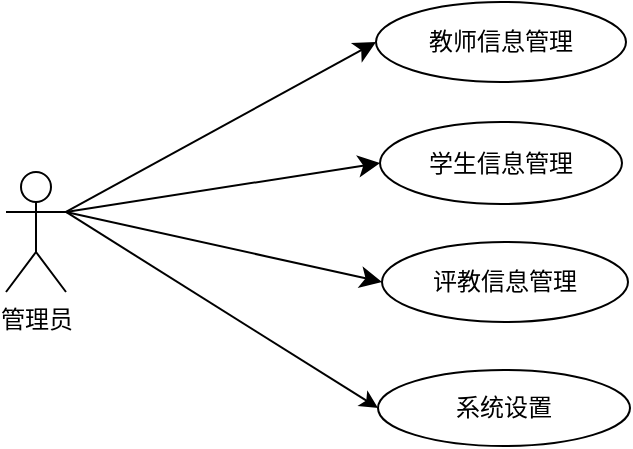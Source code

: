 <mxfile version="26.2.6" pages="7">
  <diagram id="BqKJMf85FPqzIqud4xsY" name="管理员">
    <mxGraphModel dx="1157" dy="409" grid="0" gridSize="10" guides="1" tooltips="1" connect="1" arrows="1" fold="1" page="0" pageScale="1" pageWidth="827" pageHeight="1169" math="0" shadow="0">
      <root>
        <mxCell id="0" />
        <mxCell id="1" parent="0" />
        <mxCell id="Rj7lTGnkJ_8Ad0_1yGEh-7" style="edgeStyle=none;curved=1;rounded=0;orthogonalLoop=1;jettySize=auto;html=1;exitX=1;exitY=0.333;exitDx=0;exitDy=0;exitPerimeter=0;entryX=0;entryY=0.5;entryDx=0;entryDy=0;fontSize=12;startSize=8;endSize=8;" parent="1" source="Rj7lTGnkJ_8Ad0_1yGEh-1" target="Rj7lTGnkJ_8Ad0_1yGEh-3" edge="1">
          <mxGeometry relative="1" as="geometry" />
        </mxCell>
        <mxCell id="Rj7lTGnkJ_8Ad0_1yGEh-8" style="edgeStyle=none;curved=1;rounded=0;orthogonalLoop=1;jettySize=auto;html=1;exitX=1;exitY=0.333;exitDx=0;exitDy=0;exitPerimeter=0;entryX=0;entryY=0.5;entryDx=0;entryDy=0;fontSize=12;startSize=8;endSize=8;" parent="1" source="Rj7lTGnkJ_8Ad0_1yGEh-1" target="Rj7lTGnkJ_8Ad0_1yGEh-4" edge="1">
          <mxGeometry relative="1" as="geometry" />
        </mxCell>
        <mxCell id="Rj7lTGnkJ_8Ad0_1yGEh-9" style="edgeStyle=none;curved=1;rounded=0;orthogonalLoop=1;jettySize=auto;html=1;exitX=1;exitY=0.333;exitDx=0;exitDy=0;exitPerimeter=0;entryX=0;entryY=0.5;entryDx=0;entryDy=0;fontSize=12;startSize=8;endSize=8;" parent="1" source="Rj7lTGnkJ_8Ad0_1yGEh-1" target="Rj7lTGnkJ_8Ad0_1yGEh-5" edge="1">
          <mxGeometry relative="1" as="geometry" />
        </mxCell>
        <mxCell id="wLHuV9FiwggXm_gmEuJT-1" style="edgeStyle=none;rounded=0;orthogonalLoop=1;jettySize=auto;html=1;exitX=1;exitY=0.333;exitDx=0;exitDy=0;exitPerimeter=0;entryX=0;entryY=0.5;entryDx=0;entryDy=0;" parent="1" source="Rj7lTGnkJ_8Ad0_1yGEh-1" target="wLHuV9FiwggXm_gmEuJT-2" edge="1">
          <mxGeometry relative="1" as="geometry">
            <mxPoint x="83.87" y="334.136" as="targetPoint" />
          </mxGeometry>
        </mxCell>
        <mxCell id="Rj7lTGnkJ_8Ad0_1yGEh-1" value="管理员" style="shape=umlActor;verticalLabelPosition=bottom;verticalAlign=top;html=1;outlineConnect=0;" parent="1" vertex="1">
          <mxGeometry x="-98" y="214" width="30" height="60" as="geometry" />
        </mxCell>
        <mxCell id="Rj7lTGnkJ_8Ad0_1yGEh-3" value="教师信息管理" style="ellipse;whiteSpace=wrap;html=1;" parent="1" vertex="1">
          <mxGeometry x="87" y="129" width="125" height="40" as="geometry" />
        </mxCell>
        <mxCell id="Rj7lTGnkJ_8Ad0_1yGEh-4" value="学生信息管理" style="ellipse;whiteSpace=wrap;html=1;" parent="1" vertex="1">
          <mxGeometry x="89" y="189" width="121" height="41" as="geometry" />
        </mxCell>
        <mxCell id="Rj7lTGnkJ_8Ad0_1yGEh-5" value="评教信息管理" style="ellipse;whiteSpace=wrap;html=1;" parent="1" vertex="1">
          <mxGeometry x="90" y="249" width="123" height="40" as="geometry" />
        </mxCell>
        <mxCell id="wLHuV9FiwggXm_gmEuJT-2" value="系统设置" style="ellipse;whiteSpace=wrap;html=1;" parent="1" vertex="1">
          <mxGeometry x="88" y="313" width="126" height="38" as="geometry" />
        </mxCell>
      </root>
    </mxGraphModel>
  </diagram>
  <diagram id="76BPmSXGBygnzQ10tik7" name="学生">
    <mxGraphModel dx="757" dy="409" grid="0" gridSize="10" guides="1" tooltips="1" connect="1" arrows="1" fold="1" page="0" pageScale="1" pageWidth="827" pageHeight="1169" math="0" shadow="0">
      <root>
        <mxCell id="0" />
        <mxCell id="1" parent="0" />
        <mxCell id="Hhawp_6B067g2484ORO7-1" style="edgeStyle=none;curved=1;rounded=0;orthogonalLoop=1;jettySize=auto;html=1;exitX=1;exitY=0.333;exitDx=0;exitDy=0;exitPerimeter=0;entryX=0;entryY=0.5;entryDx=0;entryDy=0;fontSize=12;startSize=8;endSize=8;" parent="1" source="Hhawp_6B067g2484ORO7-5" target="Hhawp_6B067g2484ORO7-6" edge="1">
          <mxGeometry relative="1" as="geometry" />
        </mxCell>
        <mxCell id="Hhawp_6B067g2484ORO7-2" style="edgeStyle=none;curved=1;rounded=0;orthogonalLoop=1;jettySize=auto;html=1;exitX=1;exitY=0.333;exitDx=0;exitDy=0;exitPerimeter=0;entryX=0;entryY=0.5;entryDx=0;entryDy=0;fontSize=12;startSize=8;endSize=8;" parent="1" source="Hhawp_6B067g2484ORO7-5" target="Hhawp_6B067g2484ORO7-7" edge="1">
          <mxGeometry relative="1" as="geometry" />
        </mxCell>
        <mxCell id="Hhawp_6B067g2484ORO7-3" style="edgeStyle=none;curved=1;rounded=0;orthogonalLoop=1;jettySize=auto;html=1;exitX=1;exitY=0.333;exitDx=0;exitDy=0;exitPerimeter=0;entryX=0;entryY=0.5;entryDx=0;entryDy=0;fontSize=12;startSize=8;endSize=8;" parent="1" source="Hhawp_6B067g2484ORO7-5" target="Hhawp_6B067g2484ORO7-8" edge="1">
          <mxGeometry relative="1" as="geometry" />
        </mxCell>
        <mxCell id="nxoC0YQbQic6FxLyCxFU-1" style="edgeStyle=none;rounded=0;orthogonalLoop=1;jettySize=auto;html=1;exitX=1;exitY=0.333;exitDx=0;exitDy=0;exitPerimeter=0;" parent="1" source="Hhawp_6B067g2484ORO7-5" edge="1">
          <mxGeometry relative="1" as="geometry">
            <mxPoint x="273.138" y="91.535" as="targetPoint" />
          </mxGeometry>
        </mxCell>
        <mxCell id="Hhawp_6B067g2484ORO7-5" value="学生" style="shape=umlActor;verticalLabelPosition=bottom;verticalAlign=top;html=1;outlineConnect=0;" parent="1" vertex="1">
          <mxGeometry x="89" y="158" width="30" height="60" as="geometry" />
        </mxCell>
        <mxCell id="Hhawp_6B067g2484ORO7-6" value="学生信息管理" style="ellipse;whiteSpace=wrap;html=1;" parent="1" vertex="1">
          <mxGeometry x="273" y="190" width="133" height="43" as="geometry" />
        </mxCell>
        <mxCell id="Hhawp_6B067g2484ORO7-7" value="评教操作" style="ellipse;whiteSpace=wrap;html=1;" parent="1" vertex="1">
          <mxGeometry x="276.5" y="253" width="130" height="40" as="geometry" />
        </mxCell>
        <mxCell id="Hhawp_6B067g2484ORO7-8" value="登入功能" style="ellipse;whiteSpace=wrap;html=1;" parent="1" vertex="1">
          <mxGeometry x="275" y="131" width="130" height="41" as="geometry" />
        </mxCell>
        <mxCell id="nxoC0YQbQic6FxLyCxFU-2" value="注册功能" style="ellipse;whiteSpace=wrap;html=1;" parent="1" vertex="1">
          <mxGeometry x="272.75" y="71" width="135" height="42" as="geometry" />
        </mxCell>
      </root>
    </mxGraphModel>
  </diagram>
  <diagram id="HDxDCo0cyXKc_iHEU8dF" name="教师">
    <mxGraphModel dx="763" dy="404" grid="0" gridSize="10" guides="1" tooltips="1" connect="1" arrows="1" fold="1" page="0" pageScale="1" pageWidth="827" pageHeight="1169" math="0" shadow="0">
      <root>
        <mxCell id="0" />
        <mxCell id="1" parent="0" />
        <mxCell id="91jvx7QYuH4bhER9f3Xn-1" style="edgeStyle=none;curved=1;rounded=0;orthogonalLoop=1;jettySize=auto;html=1;exitX=1;exitY=0.333;exitDx=0;exitDy=0;exitPerimeter=0;entryX=0;entryY=0.5;entryDx=0;entryDy=0;fontSize=12;startSize=8;endSize=8;" parent="1" source="91jvx7QYuH4bhER9f3Xn-5" target="91jvx7QYuH4bhER9f3Xn-6" edge="1">
          <mxGeometry relative="1" as="geometry" />
        </mxCell>
        <mxCell id="91jvx7QYuH4bhER9f3Xn-2" style="edgeStyle=none;curved=1;rounded=0;orthogonalLoop=1;jettySize=auto;html=1;exitX=1;exitY=0.333;exitDx=0;exitDy=0;exitPerimeter=0;entryX=0;entryY=0.5;entryDx=0;entryDy=0;fontSize=12;startSize=8;endSize=8;" parent="1" source="91jvx7QYuH4bhER9f3Xn-5" target="91jvx7QYuH4bhER9f3Xn-7" edge="1">
          <mxGeometry relative="1" as="geometry" />
        </mxCell>
        <mxCell id="91jvx7QYuH4bhER9f3Xn-3" style="edgeStyle=none;curved=1;rounded=0;orthogonalLoop=1;jettySize=auto;html=1;exitX=1;exitY=0.333;exitDx=0;exitDy=0;exitPerimeter=0;entryX=0;entryY=0.5;entryDx=0;entryDy=0;fontSize=12;startSize=8;endSize=8;" parent="1" source="91jvx7QYuH4bhER9f3Xn-5" target="91jvx7QYuH4bhER9f3Xn-8" edge="1">
          <mxGeometry relative="1" as="geometry" />
        </mxCell>
        <mxCell id="nmdhA0ZD9sHGy71seVK8-1" style="edgeStyle=none;rounded=0;orthogonalLoop=1;jettySize=auto;html=1;exitX=1;exitY=0.333;exitDx=0;exitDy=0;exitPerimeter=0;entryX=0;entryY=0.5;entryDx=0;entryDy=0;" edge="1" parent="1" source="91jvx7QYuH4bhER9f3Xn-5" target="nmdhA0ZD9sHGy71seVK8-2">
          <mxGeometry relative="1" as="geometry">
            <mxPoint x="272" y="87" as="targetPoint" />
          </mxGeometry>
        </mxCell>
        <mxCell id="91jvx7QYuH4bhER9f3Xn-5" value="教师" style="shape=umlActor;verticalLabelPosition=bottom;verticalAlign=top;html=1;outlineConnect=0;" parent="1" vertex="1">
          <mxGeometry x="95" y="163" width="30" height="60" as="geometry" />
        </mxCell>
        <mxCell id="91jvx7QYuH4bhER9f3Xn-6" value="教师信息管理" style="ellipse;whiteSpace=wrap;html=1;" parent="1" vertex="1">
          <mxGeometry x="272" y="193" width="133" height="43" as="geometry" />
        </mxCell>
        <mxCell id="91jvx7QYuH4bhER9f3Xn-7" value="评教结果管理" style="ellipse;whiteSpace=wrap;html=1;" parent="1" vertex="1">
          <mxGeometry x="276.5" y="253" width="130" height="40" as="geometry" />
        </mxCell>
        <mxCell id="91jvx7QYuH4bhER9f3Xn-8" value="登入功能" style="ellipse;whiteSpace=wrap;html=1;" parent="1" vertex="1">
          <mxGeometry x="274" y="134" width="130" height="41" as="geometry" />
        </mxCell>
        <mxCell id="nmdhA0ZD9sHGy71seVK8-2" value="注册功能" style="ellipse;whiteSpace=wrap;html=1;" vertex="1" parent="1">
          <mxGeometry x="272.5" y="74" width="132" height="42" as="geometry" />
        </mxCell>
      </root>
    </mxGraphModel>
  </diagram>
  <diagram id="oEefLzrWdg9wQNqp_Ybk" name="ER">
    <mxGraphModel dx="1081" dy="610" grid="0" gridSize="10" guides="1" tooltips="1" connect="1" arrows="0" fold="1" page="0" pageScale="1" pageWidth="827" pageHeight="1169" math="0" shadow="0">
      <root>
        <mxCell id="0" />
        <mxCell id="1" parent="0" />
        <mxCell id="bM4Zm1M5TDswkcVGqye9-28" style="edgeStyle=none;curved=1;rounded=0;orthogonalLoop=1;jettySize=auto;html=1;exitX=1;exitY=0.5;exitDx=0;exitDy=0;entryX=0;entryY=0.5;entryDx=0;entryDy=0;fontSize=12;startSize=8;endSize=8;endArrow=none;startFill=0;" parent="1" source="bM4Zm1M5TDswkcVGqye9-22" target="bM4Zm1M5TDswkcVGqye9-23" edge="1">
          <mxGeometry relative="1" as="geometry">
            <mxPoint x="395" y="301.0" as="sourcePoint" />
            <mxPoint x="551.0" y="282" as="targetPoint" />
          </mxGeometry>
        </mxCell>
        <mxCell id="bM4Zm1M5TDswkcVGqye9-62" style="edgeStyle=none;curved=1;rounded=0;orthogonalLoop=1;jettySize=auto;html=1;exitX=1;exitY=1;exitDx=0;exitDy=0;fontSize=12;startSize=8;endSize=8;endArrow=none;startFill=0;entryX=0;entryY=0;entryDx=0;entryDy=0;" parent="1" source="bM4Zm1M5TDswkcVGqye9-22" target="bM4Zm1M5TDswkcVGqye9-64" edge="1">
          <mxGeometry relative="1" as="geometry">
            <mxPoint x="532" y="480" as="targetPoint" />
          </mxGeometry>
        </mxCell>
        <mxCell id="bM4Zm1M5TDswkcVGqye9-63" value="n" style="edgeLabel;html=1;align=center;verticalAlign=middle;resizable=0;points=[];fontSize=12;" parent="bM4Zm1M5TDswkcVGqye9-62" vertex="1" connectable="0">
          <mxGeometry x="-0.459" y="-2" relative="1" as="geometry">
            <mxPoint as="offset" />
          </mxGeometry>
        </mxCell>
        <mxCell id="bM4Zm1M5TDswkcVGqye9-22" value="管理员" style="rounded=1;whiteSpace=wrap;html=1;" parent="1" vertex="1">
          <mxGeometry x="407" y="303" width="104" height="49" as="geometry" />
        </mxCell>
        <mxCell id="bM4Zm1M5TDswkcVGqye9-23" value="管理员ID" style="ellipse;whiteSpace=wrap;html=1;" parent="1" vertex="1">
          <mxGeometry x="619" y="316" width="126" height="40" as="geometry" />
        </mxCell>
        <mxCell id="bM4Zm1M5TDswkcVGqye9-34" style="edgeStyle=none;curved=1;rounded=0;orthogonalLoop=1;jettySize=auto;html=1;exitX=0.5;exitY=0;exitDx=0;exitDy=0;entryX=0.5;entryY=1;entryDx=0;entryDy=0;fontSize=12;startSize=8;endSize=8;endArrow=none;startFill=0;" parent="1" source="bM4Zm1M5TDswkcVGqye9-29" target="bM4Zm1M5TDswkcVGqye9-22" edge="1">
          <mxGeometry relative="1" as="geometry" />
        </mxCell>
        <mxCell id="bM4Zm1M5TDswkcVGqye9-35" value="n" style="edgeLabel;html=1;align=center;verticalAlign=middle;resizable=0;points=[];fontSize=12;" parent="bM4Zm1M5TDswkcVGqye9-34" vertex="1" connectable="0">
          <mxGeometry x="0.093" y="-1" relative="1" as="geometry">
            <mxPoint x="1" as="offset" />
          </mxGeometry>
        </mxCell>
        <mxCell id="bM4Zm1M5TDswkcVGqye9-29" value="修改" style="rhombus;whiteSpace=wrap;html=1;" parent="1" vertex="1">
          <mxGeometry x="356" y="416" width="104" height="49" as="geometry" />
        </mxCell>
        <mxCell id="bM4Zm1M5TDswkcVGqye9-30" value="" style="endArrow=none;html=1;rounded=0;fontSize=12;startSize=8;endSize=8;curved=1;entryX=0;entryY=0.5;entryDx=0;entryDy=0;exitX=1;exitY=0.5;exitDx=0;exitDy=0;" parent="1" source="JXlEL2WUiQqSIzVI-vLw-14" target="bM4Zm1M5TDswkcVGqye9-29" edge="1">
          <mxGeometry width="50" height="50" relative="1" as="geometry">
            <mxPoint x="279" y="420" as="sourcePoint" />
            <mxPoint x="456" y="334" as="targetPoint" />
          </mxGeometry>
        </mxCell>
        <mxCell id="bM4Zm1M5TDswkcVGqye9-31" value="m" style="edgeLabel;html=1;align=center;verticalAlign=middle;resizable=0;points=[];fontSize=12;" parent="bM4Zm1M5TDswkcVGqye9-30" vertex="1" connectable="0">
          <mxGeometry x="-0.023" y="-2" relative="1" as="geometry">
            <mxPoint as="offset" />
          </mxGeometry>
        </mxCell>
        <mxCell id="bM4Zm1M5TDswkcVGqye9-37" style="edgeStyle=none;curved=1;rounded=0;orthogonalLoop=1;jettySize=auto;html=1;exitX=0;exitY=0.5;exitDx=0;exitDy=0;fontSize=12;startSize=8;endSize=8;endArrow=none;startFill=0;entryX=1;entryY=0.5;entryDx=0;entryDy=0;" parent="1" source="bM4Zm1M5TDswkcVGqye9-36" target="JXlEL2WUiQqSIzVI-vLw-13" edge="1">
          <mxGeometry relative="1" as="geometry">
            <mxPoint x="607" y="130" as="targetPoint" />
          </mxGeometry>
        </mxCell>
        <mxCell id="bM4Zm1M5TDswkcVGqye9-40" value="m" style="edgeLabel;html=1;align=center;verticalAlign=middle;resizable=0;points=[];fontSize=12;" parent="bM4Zm1M5TDswkcVGqye9-37" vertex="1" connectable="0">
          <mxGeometry x="-0.018" y="-4" relative="1" as="geometry">
            <mxPoint as="offset" />
          </mxGeometry>
        </mxCell>
        <mxCell id="bM4Zm1M5TDswkcVGqye9-38" style="edgeStyle=none;curved=1;rounded=0;orthogonalLoop=1;jettySize=auto;html=1;exitX=0.5;exitY=1;exitDx=0;exitDy=0;entryX=0.5;entryY=0;entryDx=0;entryDy=0;fontSize=12;startSize=8;endSize=8;endArrow=none;startFill=0;" parent="1" source="bM4Zm1M5TDswkcVGqye9-36" target="bM4Zm1M5TDswkcVGqye9-22" edge="1">
          <mxGeometry relative="1" as="geometry" />
        </mxCell>
        <mxCell id="bM4Zm1M5TDswkcVGqye9-39" value="n" style="edgeLabel;html=1;align=center;verticalAlign=middle;resizable=0;points=[];fontSize=12;" parent="bM4Zm1M5TDswkcVGqye9-38" vertex="1" connectable="0">
          <mxGeometry x="0.219" y="2" relative="1" as="geometry">
            <mxPoint y="-1" as="offset" />
          </mxGeometry>
        </mxCell>
        <mxCell id="bM4Zm1M5TDswkcVGqye9-36" value="修改" style="rhombus;whiteSpace=wrap;html=1;" parent="1" vertex="1">
          <mxGeometry x="727" y="165" width="108" height="56" as="geometry" />
        </mxCell>
        <mxCell id="bM4Zm1M5TDswkcVGqye9-42" style="edgeStyle=none;curved=1;rounded=0;orthogonalLoop=1;jettySize=auto;html=1;exitX=1;exitY=0.5;exitDx=0;exitDy=0;fontSize=12;startSize=8;endSize=8;endArrow=none;startFill=0;entryX=0;entryY=0.5;entryDx=0;entryDy=0;" parent="1" source="bM4Zm1M5TDswkcVGqye9-41" target="JXlEL2WUiQqSIzVI-vLw-13" edge="1">
          <mxGeometry relative="1" as="geometry">
            <mxPoint x="514" y="128" as="targetPoint" />
          </mxGeometry>
        </mxCell>
        <mxCell id="bM4Zm1M5TDswkcVGqye9-46" value="1" style="edgeLabel;html=1;align=center;verticalAlign=middle;resizable=0;points=[];fontSize=12;" parent="bM4Zm1M5TDswkcVGqye9-42" vertex="1" connectable="0">
          <mxGeometry x="-0.035" y="5" relative="1" as="geometry">
            <mxPoint as="offset" />
          </mxGeometry>
        </mxCell>
        <mxCell id="bM4Zm1M5TDswkcVGqye9-44" style="edgeStyle=none;curved=1;rounded=0;orthogonalLoop=1;jettySize=auto;html=1;exitX=0;exitY=0.5;exitDx=0;exitDy=0;fontSize=12;startSize=8;endSize=8;endArrow=none;startFill=0;" parent="1" source="bM4Zm1M5TDswkcVGqye9-41" edge="1">
          <mxGeometry relative="1" as="geometry">
            <mxPoint x="281" y="133" as="targetPoint" />
          </mxGeometry>
        </mxCell>
        <mxCell id="bM4Zm1M5TDswkcVGqye9-45" value="1" style="edgeLabel;html=1;align=center;verticalAlign=middle;resizable=0;points=[];fontSize=12;" parent="bM4Zm1M5TDswkcVGqye9-44" vertex="1" connectable="0">
          <mxGeometry x="0.183" y="-4" relative="1" as="geometry">
            <mxPoint as="offset" />
          </mxGeometry>
        </mxCell>
        <mxCell id="bM4Zm1M5TDswkcVGqye9-41" value="查看" style="rhombus;whiteSpace=wrap;html=1;" parent="1" vertex="1">
          <mxGeometry x="336" y="95" width="102" height="46" as="geometry" />
        </mxCell>
        <mxCell id="bM4Zm1M5TDswkcVGqye9-52" style="edgeStyle=none;curved=1;rounded=0;orthogonalLoop=1;jettySize=auto;html=1;fontSize=12;startSize=8;endSize=8;exitX=0;exitY=0;exitDx=0;exitDy=0;endArrow=none;startFill=0;" parent="1" source="bM4Zm1M5TDswkcVGqye9-51" edge="1">
          <mxGeometry relative="1" as="geometry">
            <mxPoint x="233.171" y="157.282" as="targetPoint" />
            <mxPoint x="289" y="257" as="sourcePoint" />
          </mxGeometry>
        </mxCell>
        <mxCell id="bM4Zm1M5TDswkcVGqye9-54" value="1" style="edgeLabel;html=1;align=center;verticalAlign=middle;resizable=0;points=[];fontSize=12;" parent="bM4Zm1M5TDswkcVGqye9-52" vertex="1" connectable="0">
          <mxGeometry x="-0.007" relative="1" as="geometry">
            <mxPoint as="offset" />
          </mxGeometry>
        </mxCell>
        <mxCell id="bM4Zm1M5TDswkcVGqye9-53" style="edgeStyle=none;curved=1;rounded=0;orthogonalLoop=1;jettySize=auto;html=1;exitX=0;exitY=1;exitDx=0;exitDy=0;fontSize=12;startSize=8;endSize=8;endArrow=none;startFill=0;entryX=0.632;entryY=-0.043;entryDx=0;entryDy=0;entryPerimeter=0;" parent="1" source="bM4Zm1M5TDswkcVGqye9-51" target="JXlEL2WUiQqSIzVI-vLw-14" edge="1">
          <mxGeometry relative="1" as="geometry">
            <mxPoint x="240.604" y="397.933" as="targetPoint" />
          </mxGeometry>
        </mxCell>
        <mxCell id="bM4Zm1M5TDswkcVGqye9-55" value="1" style="edgeLabel;html=1;align=center;verticalAlign=middle;resizable=0;points=[];fontSize=12;" parent="bM4Zm1M5TDswkcVGqye9-53" vertex="1" connectable="0">
          <mxGeometry x="0.079" y="3" relative="1" as="geometry">
            <mxPoint y="-1" as="offset" />
          </mxGeometry>
        </mxCell>
        <mxCell id="bM4Zm1M5TDswkcVGqye9-51" value="查看" style="rhombus;whiteSpace=wrap;html=1;" parent="1" vertex="1">
          <mxGeometry x="258" y="253" width="98" height="54" as="geometry" />
        </mxCell>
        <mxCell id="bM4Zm1M5TDswkcVGqye9-65" style="edgeStyle=none;curved=1;rounded=0;orthogonalLoop=1;jettySize=auto;html=1;fontSize=12;startSize=8;endSize=8;endArrow=none;startFill=0;entryX=0;entryY=0.5;entryDx=0;entryDy=0;" parent="1" source="bM4Zm1M5TDswkcVGqye9-64" target="hFQoLBo29AyFhbDQp1YB-8" edge="1">
          <mxGeometry relative="1" as="geometry">
            <mxPoint x="663.368" y="532.66" as="targetPoint" />
          </mxGeometry>
        </mxCell>
        <mxCell id="bM4Zm1M5TDswkcVGqye9-66" value="m" style="edgeLabel;html=1;align=center;verticalAlign=middle;resizable=0;points=[];fontSize=12;" parent="bM4Zm1M5TDswkcVGqye9-65" vertex="1" connectable="0">
          <mxGeometry x="0.192" y="-4" relative="1" as="geometry">
            <mxPoint as="offset" />
          </mxGeometry>
        </mxCell>
        <mxCell id="bM4Zm1M5TDswkcVGqye9-64" value="管理" style="rhombus;whiteSpace=wrap;html=1;" parent="1" vertex="1">
          <mxGeometry x="486" y="477" width="106" height="56" as="geometry" />
        </mxCell>
        <mxCell id="bM4Zm1M5TDswkcVGqye9-68" style="edgeStyle=none;curved=1;rounded=0;orthogonalLoop=1;jettySize=auto;html=1;exitX=0.5;exitY=0;exitDx=0;exitDy=0;fontSize=12;startSize=8;endSize=8;endArrow=none;startFill=0;" parent="1" source="bM4Zm1M5TDswkcVGqye9-67" edge="1">
          <mxGeometry relative="1" as="geometry">
            <mxPoint x="282.416" y="153.566" as="targetPoint" />
          </mxGeometry>
        </mxCell>
        <mxCell id="bM4Zm1M5TDswkcVGqye9-70" value="n" style="edgeLabel;html=1;align=center;verticalAlign=middle;resizable=0;points=[];fontSize=12;" parent="bM4Zm1M5TDswkcVGqye9-68" vertex="1" connectable="0">
          <mxGeometry x="-0.075" y="-3" relative="1" as="geometry">
            <mxPoint y="-1" as="offset" />
          </mxGeometry>
        </mxCell>
        <mxCell id="bM4Zm1M5TDswkcVGqye9-69" style="edgeStyle=none;curved=1;rounded=0;orthogonalLoop=1;jettySize=auto;html=1;exitX=0.5;exitY=1;exitDx=0;exitDy=0;entryX=0.25;entryY=0;entryDx=0;entryDy=0;fontSize=12;startSize=8;endSize=8;endArrow=none;startFill=0;" parent="1" source="bM4Zm1M5TDswkcVGqye9-67" target="bM4Zm1M5TDswkcVGqye9-22" edge="1">
          <mxGeometry relative="1" as="geometry" />
        </mxCell>
        <mxCell id="bM4Zm1M5TDswkcVGqye9-71" value="1" style="edgeLabel;html=1;align=center;verticalAlign=middle;resizable=0;points=[];fontSize=12;" parent="bM4Zm1M5TDswkcVGqye9-69" vertex="1" connectable="0">
          <mxGeometry x="0.216" y="-3" relative="1" as="geometry">
            <mxPoint as="offset" />
          </mxGeometry>
        </mxCell>
        <mxCell id="bM4Zm1M5TDswkcVGqye9-67" value="发布" style="rhombus;whiteSpace=wrap;html=1;" parent="1" vertex="1">
          <mxGeometry x="332" y="204.5" width="106" height="56" as="geometry" />
        </mxCell>
        <mxCell id="JXlEL2WUiQqSIzVI-vLw-8" style="edgeStyle=none;rounded=0;orthogonalLoop=1;jettySize=auto;html=1;exitX=0;exitY=1;exitDx=0;exitDy=0;endArrow=none;startFill=0;" parent="1" source="-noU1-uWc7H128BiO_JX-1" target="JXlEL2WUiQqSIzVI-vLw-5" edge="1">
          <mxGeometry relative="1" as="geometry" />
        </mxCell>
        <mxCell id="-noU1-uWc7H128BiO_JX-1" value="评教" style="rounded=1;whiteSpace=wrap;html=1;" parent="1" vertex="1">
          <mxGeometry x="186" y="108" width="95" height="49" as="geometry" />
        </mxCell>
        <mxCell id="JXlEL2WUiQqSIzVI-vLw-1" value="分数" style="ellipse;whiteSpace=wrap;html=1;" parent="1" vertex="1">
          <mxGeometry x="269" y="47" width="101" height="40" as="geometry" />
        </mxCell>
        <mxCell id="JXlEL2WUiQqSIzVI-vLw-2" style="edgeStyle=none;rounded=0;orthogonalLoop=1;jettySize=auto;html=1;exitX=0.75;exitY=0;exitDx=0;exitDy=0;entryX=0.358;entryY=0.94;entryDx=0;entryDy=0;entryPerimeter=0;endArrow=none;startFill=0;" parent="1" source="-noU1-uWc7H128BiO_JX-1" target="JXlEL2WUiQqSIzVI-vLw-1" edge="1">
          <mxGeometry relative="1" as="geometry" />
        </mxCell>
        <mxCell id="JXlEL2WUiQqSIzVI-vLw-6" style="edgeStyle=none;rounded=0;orthogonalLoop=1;jettySize=auto;html=1;exitX=0.5;exitY=1;exitDx=0;exitDy=0;entryX=0.5;entryY=0;entryDx=0;entryDy=0;endArrow=none;startFill=0;" parent="1" source="JXlEL2WUiQqSIzVI-vLw-3" target="-noU1-uWc7H128BiO_JX-1" edge="1">
          <mxGeometry relative="1" as="geometry" />
        </mxCell>
        <mxCell id="JXlEL2WUiQqSIzVI-vLw-3" value="教师ID" style="ellipse;whiteSpace=wrap;html=1;" parent="1" vertex="1">
          <mxGeometry x="164" y="23" width="102" height="39" as="geometry" />
        </mxCell>
        <mxCell id="JXlEL2WUiQqSIzVI-vLw-7" style="edgeStyle=none;rounded=0;orthogonalLoop=1;jettySize=auto;html=1;exitX=1;exitY=1;exitDx=0;exitDy=0;entryX=0;entryY=0.5;entryDx=0;entryDy=0;endArrow=none;startFill=0;" parent="1" source="JXlEL2WUiQqSIzVI-vLw-4" target="-noU1-uWc7H128BiO_JX-1" edge="1">
          <mxGeometry relative="1" as="geometry" />
        </mxCell>
        <mxCell id="JXlEL2WUiQqSIzVI-vLw-4" value="检查是否评教" style="ellipse;whiteSpace=wrap;html=1;" parent="1" vertex="1">
          <mxGeometry x="49" y="78" width="99" height="37" as="geometry" />
        </mxCell>
        <mxCell id="JXlEL2WUiQqSIzVI-vLw-5" value="学生ID" style="ellipse;whiteSpace=wrap;html=1;" parent="1" vertex="1">
          <mxGeometry x="56" y="180" width="95" height="41" as="geometry" />
        </mxCell>
        <mxCell id="JXlEL2WUiQqSIzVI-vLw-11" style="edgeStyle=none;rounded=0;orthogonalLoop=1;jettySize=auto;html=1;exitX=0.5;exitY=0;exitDx=0;exitDy=0;entryX=0.25;entryY=1;entryDx=0;entryDy=0;endArrow=none;startFill=0;" parent="1" source="JXlEL2WUiQqSIzVI-vLw-9" target="-noU1-uWc7H128BiO_JX-1" edge="1">
          <mxGeometry relative="1" as="geometry" />
        </mxCell>
        <mxCell id="JXlEL2WUiQqSIzVI-vLw-9" value="课程ID" style="ellipse;whiteSpace=wrap;html=1;" parent="1" vertex="1">
          <mxGeometry x="148" y="212" width="100" height="41" as="geometry" />
        </mxCell>
        <mxCell id="JXlEL2WUiQqSIzVI-vLw-27" style="edgeStyle=none;rounded=0;orthogonalLoop=1;jettySize=auto;html=1;exitX=0.5;exitY=1;exitDx=0;exitDy=0;entryX=0.5;entryY=0;entryDx=0;entryDy=0;endArrow=none;startFill=0;" parent="1" source="JXlEL2WUiQqSIzVI-vLw-13" target="JXlEL2WUiQqSIzVI-vLw-20" edge="1">
          <mxGeometry relative="1" as="geometry" />
        </mxCell>
        <mxCell id="JXlEL2WUiQqSIzVI-vLw-13" value="学生" style="rounded=1;whiteSpace=wrap;html=1;" parent="1" vertex="1">
          <mxGeometry x="515" y="101" width="93" height="47" as="geometry" />
        </mxCell>
        <mxCell id="JXlEL2WUiQqSIzVI-vLw-14" value="教师" style="rounded=1;whiteSpace=wrap;html=1;" parent="1" vertex="1">
          <mxGeometry x="185" y="404" width="96" height="45" as="geometry" />
        </mxCell>
        <mxCell id="JXlEL2WUiQqSIzVI-vLw-23" style="edgeStyle=none;rounded=0;orthogonalLoop=1;jettySize=auto;html=1;exitX=0.5;exitY=1;exitDx=0;exitDy=0;entryX=0.5;entryY=0;entryDx=0;entryDy=0;endArrow=none;startFill=0;" parent="1" source="JXlEL2WUiQqSIzVI-vLw-15" target="JXlEL2WUiQqSIzVI-vLw-13" edge="1">
          <mxGeometry relative="1" as="geometry" />
        </mxCell>
        <mxCell id="JXlEL2WUiQqSIzVI-vLw-15" value="学生ID" style="ellipse;whiteSpace=wrap;html=1;" parent="1" vertex="1">
          <mxGeometry x="491" y="3" width="112" height="44" as="geometry" />
        </mxCell>
        <mxCell id="JXlEL2WUiQqSIzVI-vLw-22" style="edgeStyle=none;rounded=0;orthogonalLoop=1;jettySize=auto;html=1;exitX=0;exitY=1;exitDx=0;exitDy=0;entryX=0.75;entryY=0;entryDx=0;entryDy=0;endArrow=none;startFill=0;" parent="1" source="JXlEL2WUiQqSIzVI-vLw-17" target="JXlEL2WUiQqSIzVI-vLw-13" edge="1">
          <mxGeometry relative="1" as="geometry" />
        </mxCell>
        <mxCell id="JXlEL2WUiQqSIzVI-vLw-17" value="学生课程" style="ellipse;whiteSpace=wrap;html=1;" parent="1" vertex="1">
          <mxGeometry x="595" y="47" width="112" height="44" as="geometry" />
        </mxCell>
        <mxCell id="JXlEL2WUiQqSIzVI-vLw-24" style="edgeStyle=none;rounded=0;orthogonalLoop=1;jettySize=auto;html=1;exitX=1;exitY=1;exitDx=0;exitDy=0;entryX=0;entryY=0;entryDx=0;entryDy=0;endArrow=none;startFill=0;" parent="1" source="JXlEL2WUiQqSIzVI-vLw-18" target="JXlEL2WUiQqSIzVI-vLw-13" edge="1">
          <mxGeometry relative="1" as="geometry" />
        </mxCell>
        <mxCell id="JXlEL2WUiQqSIzVI-vLw-18" value="学生性别" style="ellipse;whiteSpace=wrap;html=1;" parent="1" vertex="1">
          <mxGeometry x="388" y="47" width="112" height="44" as="geometry" />
        </mxCell>
        <mxCell id="JXlEL2WUiQqSIzVI-vLw-19" value="密码" style="ellipse;whiteSpace=wrap;html=1;" parent="1" vertex="1">
          <mxGeometry x="595" y="178.5" width="112" height="44" as="geometry" />
        </mxCell>
        <mxCell id="JXlEL2WUiQqSIzVI-vLw-20" value="学生年龄" style="ellipse;whiteSpace=wrap;html=1;" parent="1" vertex="1">
          <mxGeometry x="480" y="207" width="112" height="44" as="geometry" />
        </mxCell>
        <mxCell id="JXlEL2WUiQqSIzVI-vLw-25" style="edgeStyle=none;rounded=0;orthogonalLoop=1;jettySize=auto;html=1;exitX=1;exitY=0;exitDx=0;exitDy=0;entryX=0;entryY=0.75;entryDx=0;entryDy=0;endArrow=none;startFill=0;" parent="1" source="JXlEL2WUiQqSIzVI-vLw-21" target="JXlEL2WUiQqSIzVI-vLw-13" edge="1">
          <mxGeometry relative="1" as="geometry" />
        </mxCell>
        <mxCell id="JXlEL2WUiQqSIzVI-vLw-21" value="学生姓名" style="ellipse;whiteSpace=wrap;html=1;" parent="1" vertex="1">
          <mxGeometry x="399" y="153" width="112" height="44" as="geometry" />
        </mxCell>
        <mxCell id="JXlEL2WUiQqSIzVI-vLw-28" style="edgeStyle=none;rounded=0;orthogonalLoop=1;jettySize=auto;html=1;exitX=0.75;exitY=1;exitDx=0;exitDy=0;entryX=0.269;entryY=0.157;entryDx=0;entryDy=0;entryPerimeter=0;endArrow=none;startFill=0;" parent="1" source="JXlEL2WUiQqSIzVI-vLw-13" target="JXlEL2WUiQqSIzVI-vLw-19" edge="1">
          <mxGeometry relative="1" as="geometry" />
        </mxCell>
        <mxCell id="hFQoLBo29AyFhbDQp1YB-13" style="edgeStyle=none;rounded=0;orthogonalLoop=1;jettySize=auto;html=1;exitX=0.5;exitY=1;exitDx=0;exitDy=0;entryX=0.5;entryY=0;entryDx=0;entryDy=0;endArrow=none;startFill=0;" parent="1" source="hFQoLBo29AyFhbDQp1YB-1" target="JXlEL2WUiQqSIzVI-vLw-14" edge="1">
          <mxGeometry relative="1" as="geometry" />
        </mxCell>
        <mxCell id="hFQoLBo29AyFhbDQp1YB-1" value="教师ID" style="ellipse;whiteSpace=wrap;html=1;" parent="1" vertex="1">
          <mxGeometry x="164" y="301" width="102" height="41" as="geometry" />
        </mxCell>
        <mxCell id="hFQoLBo29AyFhbDQp1YB-14" style="edgeStyle=none;rounded=0;orthogonalLoop=1;jettySize=auto;html=1;exitX=1;exitY=1;exitDx=0;exitDy=0;entryX=0;entryY=0;entryDx=0;entryDy=0;endArrow=none;startFill=0;" parent="1" source="hFQoLBo29AyFhbDQp1YB-2" target="JXlEL2WUiQqSIzVI-vLw-14" edge="1">
          <mxGeometry relative="1" as="geometry" />
        </mxCell>
        <mxCell id="hFQoLBo29AyFhbDQp1YB-2" value="教师年龄" style="ellipse;whiteSpace=wrap;html=1;" parent="1" vertex="1">
          <mxGeometry x="66" y="349" width="102" height="41" as="geometry" />
        </mxCell>
        <mxCell id="hFQoLBo29AyFhbDQp1YB-15" style="edgeStyle=none;rounded=0;orthogonalLoop=1;jettySize=auto;html=1;exitX=1;exitY=0.5;exitDx=0;exitDy=0;entryX=0;entryY=0.75;entryDx=0;entryDy=0;endArrow=none;startFill=0;" parent="1" source="hFQoLBo29AyFhbDQp1YB-3" target="JXlEL2WUiQqSIzVI-vLw-14" edge="1">
          <mxGeometry relative="1" as="geometry" />
        </mxCell>
        <mxCell id="hFQoLBo29AyFhbDQp1YB-3" value="教师姓名" style="ellipse;whiteSpace=wrap;html=1;" parent="1" vertex="1">
          <mxGeometry x="35" y="440" width="102" height="41" as="geometry" />
        </mxCell>
        <mxCell id="hFQoLBo29AyFhbDQp1YB-4" value="教师性别&lt;span style=&quot;color: rgba(0, 0, 0, 0); font-family: monospace; font-size: 0px; text-align: start; text-wrap-mode: nowrap;&quot;&gt;%3CmxGraphModel%3E%3Croot%3E%3CmxCell%20id%3D%220%22%2F%3E%3CmxCell%20id%3D%221%22%20parent%3D%220%22%2F%3E%3CmxCell%20id%3D%222%22%20value%3D%22%E6%95%99%E5%B8%88ID%22%20style%3D%22ellipse%3BwhiteSpace%3Dwrap%3Bhtml%3D1%3B%22%20vertex%3D%221%22%20parent%3D%221%22%3E%3CmxGeometry%20x%3D%22164%22%20y%3D%22301%22%20width%3D%22102%22%20height%3D%2241%22%20as%3D%22geometry%22%2F%3E%3C%2FmxCell%3E%3C%2Froot%3E%3C%2FmxGraphModel%3E&lt;/span&gt;" style="ellipse;whiteSpace=wrap;html=1;" parent="1" vertex="1">
          <mxGeometry x="286" y="342" width="102" height="41" as="geometry" />
        </mxCell>
        <mxCell id="hFQoLBo29AyFhbDQp1YB-17" style="edgeStyle=none;rounded=0;orthogonalLoop=1;jettySize=auto;html=1;exitX=0;exitY=0;exitDx=0;exitDy=0;entryX=0.75;entryY=1;entryDx=0;entryDy=0;endArrow=none;startFill=0;" parent="1" source="hFQoLBo29AyFhbDQp1YB-5" target="JXlEL2WUiQqSIzVI-vLw-14" edge="1">
          <mxGeometry relative="1" as="geometry" />
        </mxCell>
        <mxCell id="hFQoLBo29AyFhbDQp1YB-5" value="教师密码" style="ellipse;whiteSpace=wrap;html=1;" parent="1" vertex="1">
          <mxGeometry x="292" y="503" width="102" height="41" as="geometry" />
        </mxCell>
        <mxCell id="hFQoLBo29AyFhbDQp1YB-6" value="教师职位" style="ellipse;whiteSpace=wrap;html=1;" parent="1" vertex="1">
          <mxGeometry x="143" y="500" width="102" height="41" as="geometry" />
        </mxCell>
        <mxCell id="hFQoLBo29AyFhbDQp1YB-8" value="课程类别" style="rounded=1;whiteSpace=wrap;html=1;" parent="1" vertex="1">
          <mxGeometry x="663.5" y="481" width="99" height="48" as="geometry" />
        </mxCell>
        <mxCell id="hFQoLBo29AyFhbDQp1YB-11" style="edgeStyle=none;rounded=0;orthogonalLoop=1;jettySize=auto;html=1;exitX=0.5;exitY=1;exitDx=0;exitDy=0;entryX=0.5;entryY=0;entryDx=0;entryDy=0;endArrow=none;startFill=0;" parent="1" source="hFQoLBo29AyFhbDQp1YB-9" target="hFQoLBo29AyFhbDQp1YB-8" edge="1">
          <mxGeometry relative="1" as="geometry" />
        </mxCell>
        <mxCell id="hFQoLBo29AyFhbDQp1YB-9" value="课程编号" style="ellipse;whiteSpace=wrap;html=1;" parent="1" vertex="1">
          <mxGeometry x="597" y="404" width="116" height="48" as="geometry" />
        </mxCell>
        <mxCell id="hFQoLBo29AyFhbDQp1YB-12" style="edgeStyle=none;rounded=0;orthogonalLoop=1;jettySize=auto;html=1;exitX=0.5;exitY=0;exitDx=0;exitDy=0;entryX=0.5;entryY=1;entryDx=0;entryDy=0;endArrow=none;startFill=0;" parent="1" source="hFQoLBo29AyFhbDQp1YB-10" target="hFQoLBo29AyFhbDQp1YB-8" edge="1">
          <mxGeometry relative="1" as="geometry" />
        </mxCell>
        <mxCell id="hFQoLBo29AyFhbDQp1YB-10" value="课程ID" style="ellipse;whiteSpace=wrap;html=1;" parent="1" vertex="1">
          <mxGeometry x="597" y="567" width="116" height="48" as="geometry" />
        </mxCell>
        <mxCell id="hFQoLBo29AyFhbDQp1YB-16" style="edgeStyle=none;rounded=0;orthogonalLoop=1;jettySize=auto;html=1;exitX=0.5;exitY=0;exitDx=0;exitDy=0;entryX=0.384;entryY=0.942;entryDx=0;entryDy=0;entryPerimeter=0;endArrow=none;startFill=0;" parent="1" source="hFQoLBo29AyFhbDQp1YB-6" target="JXlEL2WUiQqSIzVI-vLw-14" edge="1">
          <mxGeometry relative="1" as="geometry" />
        </mxCell>
      </root>
    </mxGraphModel>
  </diagram>
  <diagram id="zspvkgf6SFb71mSo97MC" name="实体图">
    <mxGraphModel dx="1360" dy="600" grid="0" gridSize="10" guides="1" tooltips="1" connect="1" arrows="1" fold="1" page="0" pageScale="1" pageWidth="827" pageHeight="1169" math="0" shadow="0">
      <root>
        <mxCell id="0" />
        <mxCell id="1" parent="0" />
        <mxCell id="HPpxrLnURWfrnqmUTwBd-1" value="评教" style="rounded=0;whiteSpace=wrap;html=1;" vertex="1" parent="1">
          <mxGeometry x="156" y="263" width="89" height="39" as="geometry" />
        </mxCell>
        <mxCell id="HPpxrLnURWfrnqmUTwBd-2" value="学生ID" style="ellipse;whiteSpace=wrap;html=1;" vertex="1" parent="1">
          <mxGeometry x="66" y="106" width="69" height="32" as="geometry" />
        </mxCell>
        <mxCell id="HPpxrLnURWfrnqmUTwBd-3" value="教师ID" style="ellipse;whiteSpace=wrap;html=1;" vertex="1" parent="1">
          <mxGeometry x="223" y="106" width="77" height="32" as="geometry" />
        </mxCell>
        <mxCell id="HPpxrLnURWfrnqmUTwBd-12" style="edgeStyle=none;curved=1;rounded=0;orthogonalLoop=1;jettySize=auto;html=1;exitX=0.5;exitY=1;exitDx=0;exitDy=0;entryX=0.75;entryY=0;entryDx=0;entryDy=0;fontSize=12;startSize=8;endSize=8;endArrow=none;startFill=0;" edge="1" parent="1" source="HPpxrLnURWfrnqmUTwBd-4" target="HPpxrLnURWfrnqmUTwBd-1">
          <mxGeometry relative="1" as="geometry" />
        </mxCell>
        <mxCell id="HPpxrLnURWfrnqmUTwBd-4" value="检查是否评教" style="ellipse;whiteSpace=wrap;html=1;" vertex="1" parent="1">
          <mxGeometry x="309" y="103.25" width="81" height="37.5" as="geometry" />
        </mxCell>
        <mxCell id="HPpxrLnURWfrnqmUTwBd-8" style="edgeStyle=none;curved=1;rounded=0;orthogonalLoop=1;jettySize=auto;html=1;exitX=0.5;exitY=1;exitDx=0;exitDy=0;entryX=0.25;entryY=0;entryDx=0;entryDy=0;fontSize=12;startSize=8;endSize=8;endArrow=none;startFill=0;" edge="1" parent="1" source="HPpxrLnURWfrnqmUTwBd-5" target="HPpxrLnURWfrnqmUTwBd-1">
          <mxGeometry relative="1" as="geometry" />
        </mxCell>
        <mxCell id="HPpxrLnURWfrnqmUTwBd-5" value="分数" style="ellipse;whiteSpace=wrap;html=1;" vertex="1" parent="1">
          <mxGeometry x="-20" y="104" width="77" height="34" as="geometry" />
        </mxCell>
        <mxCell id="HPpxrLnURWfrnqmUTwBd-13" style="edgeStyle=none;curved=1;rounded=0;orthogonalLoop=1;jettySize=auto;html=1;exitX=0.5;exitY=1;exitDx=0;exitDy=0;fontSize=12;startSize=8;endSize=8;endArrow=none;startFill=0;entryX=0.854;entryY=0.027;entryDx=0;entryDy=0;entryPerimeter=0;" edge="1" parent="1" source="HPpxrLnURWfrnqmUTwBd-6" target="HPpxrLnURWfrnqmUTwBd-1">
          <mxGeometry relative="1" as="geometry">
            <mxPoint x="245" y="256" as="targetPoint" />
          </mxGeometry>
        </mxCell>
        <mxCell id="HPpxrLnURWfrnqmUTwBd-6" value="评论" style="ellipse;whiteSpace=wrap;html=1;" vertex="1" parent="1">
          <mxGeometry x="392" y="103.25" width="79" height="38" as="geometry" />
        </mxCell>
        <mxCell id="HPpxrLnURWfrnqmUTwBd-10" style="edgeStyle=none;curved=1;rounded=0;orthogonalLoop=1;jettySize=auto;html=1;exitX=0.5;exitY=1;exitDx=0;exitDy=0;entryX=0.5;entryY=0;entryDx=0;entryDy=0;fontSize=12;startSize=8;endSize=8;endArrow=none;startFill=0;" edge="1" parent="1" source="HPpxrLnURWfrnqmUTwBd-7" target="HPpxrLnURWfrnqmUTwBd-1">
          <mxGeometry relative="1" as="geometry" />
        </mxCell>
        <mxCell id="HPpxrLnURWfrnqmUTwBd-7" value="课程ID" style="ellipse;whiteSpace=wrap;html=1;" vertex="1" parent="1">
          <mxGeometry x="139" y="106" width="77" height="32" as="geometry" />
        </mxCell>
        <mxCell id="HPpxrLnURWfrnqmUTwBd-9" style="edgeStyle=none;curved=1;rounded=0;orthogonalLoop=1;jettySize=auto;html=1;exitX=0.5;exitY=1;exitDx=0;exitDy=0;entryX=0.364;entryY=0.006;entryDx=0;entryDy=0;entryPerimeter=0;fontSize=12;startSize=8;endSize=8;endArrow=none;startFill=0;" edge="1" parent="1" source="HPpxrLnURWfrnqmUTwBd-2" target="HPpxrLnURWfrnqmUTwBd-1">
          <mxGeometry relative="1" as="geometry" />
        </mxCell>
        <mxCell id="HPpxrLnURWfrnqmUTwBd-11" style="edgeStyle=none;curved=1;rounded=0;orthogonalLoop=1;jettySize=auto;html=1;exitX=0.5;exitY=1;exitDx=0;exitDy=0;entryX=0.642;entryY=0.039;entryDx=0;entryDy=0;entryPerimeter=0;fontSize=12;startSize=8;endSize=8;endArrow=none;startFill=0;" edge="1" parent="1" source="HPpxrLnURWfrnqmUTwBd-3" target="HPpxrLnURWfrnqmUTwBd-1">
          <mxGeometry relative="1" as="geometry" />
        </mxCell>
        <mxCell id="HPpxrLnURWfrnqmUTwBd-14" value="学生信息" style="rounded=0;whiteSpace=wrap;html=1;" vertex="1" parent="1">
          <mxGeometry x="66" y="596" width="133" height="46" as="geometry" />
        </mxCell>
        <mxCell id="HPpxrLnURWfrnqmUTwBd-22" style="edgeStyle=none;curved=1;rounded=0;orthogonalLoop=1;jettySize=auto;html=1;exitX=0.5;exitY=1;exitDx=0;exitDy=0;entryX=0.25;entryY=0;entryDx=0;entryDy=0;fontSize=12;startSize=8;endSize=8;endArrow=none;startFill=0;" edge="1" parent="1" source="HPpxrLnURWfrnqmUTwBd-15" target="HPpxrLnURWfrnqmUTwBd-14">
          <mxGeometry relative="1" as="geometry" />
        </mxCell>
        <mxCell id="HPpxrLnURWfrnqmUTwBd-15" value="学生名字" style="ellipse;whiteSpace=wrap;html=1;" vertex="1" parent="1">
          <mxGeometry x="-40" y="447" width="83" height="42" as="geometry" />
        </mxCell>
        <mxCell id="HPpxrLnURWfrnqmUTwBd-23" style="edgeStyle=none;curved=1;rounded=0;orthogonalLoop=1;jettySize=auto;html=1;exitX=0.5;exitY=1;exitDx=0;exitDy=0;fontSize=12;startSize=8;endSize=8;endArrow=none;startFill=0;" edge="1" parent="1" source="HPpxrLnURWfrnqmUTwBd-16" target="HPpxrLnURWfrnqmUTwBd-14">
          <mxGeometry relative="1" as="geometry" />
        </mxCell>
        <mxCell id="HPpxrLnURWfrnqmUTwBd-16" value="学生账号" style="ellipse;whiteSpace=wrap;html=1;" vertex="1" parent="1">
          <mxGeometry x="50" y="447" width="85" height="41" as="geometry" />
        </mxCell>
        <mxCell id="HPpxrLnURWfrnqmUTwBd-17" value="学生密码" style="ellipse;whiteSpace=wrap;html=1;" vertex="1" parent="1">
          <mxGeometry x="142.5" y="447" width="83.5" height="40" as="geometry" />
        </mxCell>
        <mxCell id="HPpxrLnURWfrnqmUTwBd-18" value="学生性别" style="ellipse;whiteSpace=wrap;html=1;" vertex="1" parent="1">
          <mxGeometry x="-126" y="447" width="79" height="41" as="geometry" />
        </mxCell>
        <mxCell id="HPpxrLnURWfrnqmUTwBd-19" value="学生课程" style="ellipse;whiteSpace=wrap;html=1;" vertex="1" parent="1">
          <mxGeometry x="235" y="447" width="86" height="40" as="geometry" />
        </mxCell>
        <mxCell id="HPpxrLnURWfrnqmUTwBd-20" value="学生年龄" style="ellipse;whiteSpace=wrap;html=1;" vertex="1" parent="1">
          <mxGeometry x="330" y="446.5" width="83" height="42" as="geometry" />
        </mxCell>
        <mxCell id="HPpxrLnURWfrnqmUTwBd-21" style="edgeStyle=none;curved=1;rounded=0;orthogonalLoop=1;jettySize=auto;html=1;exitX=0.5;exitY=1;exitDx=0;exitDy=0;entryX=0.112;entryY=0.04;entryDx=0;entryDy=0;entryPerimeter=0;fontSize=12;startSize=8;endSize=8;endArrow=none;startFill=0;" edge="1" parent="1" source="HPpxrLnURWfrnqmUTwBd-18" target="HPpxrLnURWfrnqmUTwBd-14">
          <mxGeometry relative="1" as="geometry" />
        </mxCell>
        <mxCell id="HPpxrLnURWfrnqmUTwBd-24" style="edgeStyle=none;curved=1;rounded=0;orthogonalLoop=1;jettySize=auto;html=1;exitX=0.5;exitY=1;exitDx=0;exitDy=0;entryX=0.557;entryY=0.012;entryDx=0;entryDy=0;entryPerimeter=0;fontSize=12;startSize=8;endSize=8;endArrow=none;endFill=1;startFill=0;" edge="1" parent="1" source="HPpxrLnURWfrnqmUTwBd-17" target="HPpxrLnURWfrnqmUTwBd-14">
          <mxGeometry relative="1" as="geometry" />
        </mxCell>
        <mxCell id="HPpxrLnURWfrnqmUTwBd-25" style="edgeStyle=none;curved=1;rounded=0;orthogonalLoop=1;jettySize=auto;html=1;exitX=0.5;exitY=1;exitDx=0;exitDy=0;entryX=0.704;entryY=0.026;entryDx=0;entryDy=0;entryPerimeter=0;fontSize=12;startSize=8;endSize=8;endArrow=none;startFill=0;" edge="1" parent="1" source="HPpxrLnURWfrnqmUTwBd-19" target="HPpxrLnURWfrnqmUTwBd-14">
          <mxGeometry relative="1" as="geometry" />
        </mxCell>
        <mxCell id="HPpxrLnURWfrnqmUTwBd-26" style="edgeStyle=none;curved=1;rounded=0;orthogonalLoop=1;jettySize=auto;html=1;exitX=0.5;exitY=1;exitDx=0;exitDy=0;entryX=0.865;entryY=0.04;entryDx=0;entryDy=0;entryPerimeter=0;fontSize=12;startSize=8;endSize=8;endArrow=none;startFill=0;" edge="1" parent="1" source="HPpxrLnURWfrnqmUTwBd-20" target="HPpxrLnURWfrnqmUTwBd-14">
          <mxGeometry relative="1" as="geometry" />
        </mxCell>
        <mxCell id="HPpxrLnURWfrnqmUTwBd-39" value="教师信息" style="rounded=0;whiteSpace=wrap;html=1;" vertex="1" parent="1">
          <mxGeometry x="319" y="935.5" width="133" height="46" as="geometry" />
        </mxCell>
        <mxCell id="HPpxrLnURWfrnqmUTwBd-40" style="edgeStyle=none;curved=1;rounded=0;orthogonalLoop=1;jettySize=auto;html=1;exitX=0.5;exitY=1;exitDx=0;exitDy=0;entryX=0.25;entryY=0;entryDx=0;entryDy=0;fontSize=12;startSize=8;endSize=8;endArrow=none;startFill=0;" edge="1" parent="1" source="HPpxrLnURWfrnqmUTwBd-41" target="HPpxrLnURWfrnqmUTwBd-39">
          <mxGeometry relative="1" as="geometry" />
        </mxCell>
        <mxCell id="HPpxrLnURWfrnqmUTwBd-41" value="教师名字" style="ellipse;whiteSpace=wrap;html=1;" vertex="1" parent="1">
          <mxGeometry x="213" y="786.5" width="83" height="42" as="geometry" />
        </mxCell>
        <mxCell id="HPpxrLnURWfrnqmUTwBd-42" style="edgeStyle=none;curved=1;rounded=0;orthogonalLoop=1;jettySize=auto;html=1;exitX=0.5;exitY=1;exitDx=0;exitDy=0;fontSize=12;startSize=8;endSize=8;endArrow=none;startFill=0;" edge="1" parent="1" source="HPpxrLnURWfrnqmUTwBd-43" target="HPpxrLnURWfrnqmUTwBd-39">
          <mxGeometry relative="1" as="geometry" />
        </mxCell>
        <mxCell id="HPpxrLnURWfrnqmUTwBd-43" value="教师账号" style="ellipse;whiteSpace=wrap;html=1;" vertex="1" parent="1">
          <mxGeometry x="303" y="786.5" width="85" height="41" as="geometry" />
        </mxCell>
        <mxCell id="HPpxrLnURWfrnqmUTwBd-44" value="教师密码" style="ellipse;whiteSpace=wrap;html=1;" vertex="1" parent="1">
          <mxGeometry x="395.5" y="786.5" width="83.5" height="40" as="geometry" />
        </mxCell>
        <mxCell id="HPpxrLnURWfrnqmUTwBd-45" value="教师性别" style="ellipse;whiteSpace=wrap;html=1;" vertex="1" parent="1">
          <mxGeometry x="127" y="786.5" width="79" height="41" as="geometry" />
        </mxCell>
        <mxCell id="HPpxrLnURWfrnqmUTwBd-46" value="教师职称" style="ellipse;whiteSpace=wrap;html=1;" vertex="1" parent="1">
          <mxGeometry x="488" y="786.5" width="86" height="40" as="geometry" />
        </mxCell>
        <mxCell id="HPpxrLnURWfrnqmUTwBd-47" value="教师年龄" style="ellipse;whiteSpace=wrap;html=1;" vertex="1" parent="1">
          <mxGeometry x="583" y="786" width="83" height="42" as="geometry" />
        </mxCell>
        <mxCell id="HPpxrLnURWfrnqmUTwBd-48" style="edgeStyle=none;curved=1;rounded=0;orthogonalLoop=1;jettySize=auto;html=1;exitX=0.5;exitY=1;exitDx=0;exitDy=0;entryX=0.112;entryY=0.04;entryDx=0;entryDy=0;entryPerimeter=0;fontSize=12;startSize=8;endSize=8;endArrow=none;startFill=0;" edge="1" parent="1" source="HPpxrLnURWfrnqmUTwBd-45" target="HPpxrLnURWfrnqmUTwBd-39">
          <mxGeometry relative="1" as="geometry" />
        </mxCell>
        <mxCell id="HPpxrLnURWfrnqmUTwBd-49" style="edgeStyle=none;curved=1;rounded=0;orthogonalLoop=1;jettySize=auto;html=1;exitX=0.5;exitY=1;exitDx=0;exitDy=0;entryX=0.557;entryY=0.012;entryDx=0;entryDy=0;entryPerimeter=0;fontSize=12;startSize=8;endSize=8;endArrow=none;endFill=1;startFill=0;" edge="1" parent="1" source="HPpxrLnURWfrnqmUTwBd-44" target="HPpxrLnURWfrnqmUTwBd-39">
          <mxGeometry relative="1" as="geometry" />
        </mxCell>
        <mxCell id="HPpxrLnURWfrnqmUTwBd-50" style="edgeStyle=none;curved=1;rounded=0;orthogonalLoop=1;jettySize=auto;html=1;exitX=0.5;exitY=1;exitDx=0;exitDy=0;entryX=0.704;entryY=0.026;entryDx=0;entryDy=0;entryPerimeter=0;fontSize=12;startSize=8;endSize=8;endArrow=none;startFill=0;" edge="1" parent="1" source="HPpxrLnURWfrnqmUTwBd-46" target="HPpxrLnURWfrnqmUTwBd-39">
          <mxGeometry relative="1" as="geometry" />
        </mxCell>
        <mxCell id="HPpxrLnURWfrnqmUTwBd-51" style="edgeStyle=none;curved=1;rounded=0;orthogonalLoop=1;jettySize=auto;html=1;exitX=0.5;exitY=1;exitDx=0;exitDy=0;entryX=0.865;entryY=0.04;entryDx=0;entryDy=0;entryPerimeter=0;fontSize=12;startSize=8;endSize=8;endArrow=none;startFill=0;" edge="1" parent="1" source="HPpxrLnURWfrnqmUTwBd-47" target="HPpxrLnURWfrnqmUTwBd-39">
          <mxGeometry relative="1" as="geometry" />
        </mxCell>
      </root>
    </mxGraphModel>
  </diagram>
  <diagram id="auhL9dT3EysyIfnx8trc" name="功能图">
    <mxGraphModel dx="954" dy="505" grid="0" gridSize="10" guides="1" tooltips="1" connect="1" arrows="1" fold="1" page="0" pageScale="1" pageWidth="827" pageHeight="1169" math="0" shadow="0">
      <root>
        <mxCell id="0" />
        <mxCell id="1" parent="0" />
        <mxCell id="K7-rKCZ_FxJvvZkeCVTj-1" style="edgeStyle=orthogonalEdgeStyle;rounded=0;orthogonalLoop=1;jettySize=auto;html=1;fontSize=12;startSize=8;endSize=8;endArrow=none;startFill=0;" parent="1" source="rnTP5yRgXNiOnj-E-kQX-1" target="rnTP5yRgXNiOnj-E-kQX-2" edge="1">
          <mxGeometry relative="1" as="geometry">
            <mxPoint x="27.878" y="153.675" as="targetPoint" />
          </mxGeometry>
        </mxCell>
        <mxCell id="rnTP5yRgXNiOnj-E-kQX-1" value="微信小程序评教系统" style="rounded=0;whiteSpace=wrap;html=1;" parent="1" vertex="1">
          <mxGeometry x="154" y="89" width="104" height="57" as="geometry" />
        </mxCell>
        <mxCell id="K7-rKCZ_FxJvvZkeCVTj-2" style="edgeStyle=orthogonalEdgeStyle;rounded=0;orthogonalLoop=1;jettySize=auto;html=1;entryX=0.5;entryY=0;entryDx=0;entryDy=0;fontSize=12;startSize=8;endSize=8;endArrow=none;startFill=0;" parent="1" source="rnTP5yRgXNiOnj-E-kQX-2" target="rnTP5yRgXNiOnj-E-kQX-3" edge="1">
          <mxGeometry relative="1" as="geometry" />
        </mxCell>
        <mxCell id="K7-rKCZ_FxJvvZkeCVTj-3" style="edgeStyle=orthogonalEdgeStyle;rounded=0;orthogonalLoop=1;jettySize=auto;html=1;entryX=0.5;entryY=0;entryDx=0;entryDy=0;fontSize=12;startSize=8;endSize=8;exitX=1;exitY=0.5;exitDx=0;exitDy=0;endArrow=none;startFill=0;" parent="1" source="rnTP5yRgXNiOnj-E-kQX-2" target="rnTP5yRgXNiOnj-E-kQX-6" edge="1">
          <mxGeometry relative="1" as="geometry" />
        </mxCell>
        <mxCell id="rnTP5yRgXNiOnj-E-kQX-2" value="学生用户" style="rounded=0;whiteSpace=wrap;html=1;" parent="1" vertex="1">
          <mxGeometry x="164" y="181" width="84" height="42" as="geometry" />
        </mxCell>
        <mxCell id="K7-rKCZ_FxJvvZkeCVTj-5" style="edgeStyle=orthogonalEdgeStyle;rounded=0;orthogonalLoop=1;jettySize=auto;html=1;exitX=0.152;exitY=1.016;exitDx=0;exitDy=0;entryX=0.5;entryY=0;entryDx=0;entryDy=0;fontSize=12;startSize=8;endSize=8;exitPerimeter=0;endArrow=none;startFill=0;" parent="1" source="rnTP5yRgXNiOnj-E-kQX-3" target="K7-rKCZ_FxJvvZkeCVTj-4" edge="1">
          <mxGeometry relative="1" as="geometry" />
        </mxCell>
        <mxCell id="K7-rKCZ_FxJvvZkeCVTj-7" style="edgeStyle=orthogonalEdgeStyle;rounded=0;orthogonalLoop=1;jettySize=auto;html=1;exitX=0.824;exitY=1;exitDx=0;exitDy=0;entryX=0.5;entryY=0;entryDx=0;entryDy=0;fontSize=12;startSize=8;endSize=8;exitPerimeter=0;endArrow=none;endFill=1;startFill=0;" parent="1" source="rnTP5yRgXNiOnj-E-kQX-3" target="K7-rKCZ_FxJvvZkeCVTj-6" edge="1">
          <mxGeometry relative="1" as="geometry" />
        </mxCell>
        <mxCell id="rnTP5yRgXNiOnj-E-kQX-3" value="评教功能" style="rounded=0;whiteSpace=wrap;html=1;" parent="1" vertex="1">
          <mxGeometry x="68" y="263.5" width="94" height="42" as="geometry" />
        </mxCell>
        <mxCell id="K7-rKCZ_FxJvvZkeCVTj-11" style="edgeStyle=orthogonalEdgeStyle;rounded=0;orthogonalLoop=1;jettySize=auto;html=1;exitX=0;exitY=0.5;exitDx=0;exitDy=0;entryX=0.5;entryY=0;entryDx=0;entryDy=0;fontSize=12;startSize=8;endSize=8;endArrow=none;startFill=0;" parent="1" source="rnTP5yRgXNiOnj-E-kQX-6" target="K7-rKCZ_FxJvvZkeCVTj-8" edge="1">
          <mxGeometry relative="1" as="geometry" />
        </mxCell>
        <mxCell id="K7-rKCZ_FxJvvZkeCVTj-12" style="edgeStyle=none;curved=1;rounded=0;orthogonalLoop=1;jettySize=auto;html=1;exitX=0.5;exitY=1;exitDx=0;exitDy=0;entryX=0.5;entryY=0;entryDx=0;entryDy=0;fontSize=12;startSize=8;endSize=8;endArrow=none;startFill=0;" parent="1" source="rnTP5yRgXNiOnj-E-kQX-6" target="K7-rKCZ_FxJvvZkeCVTj-9" edge="1">
          <mxGeometry relative="1" as="geometry" />
        </mxCell>
        <mxCell id="K7-rKCZ_FxJvvZkeCVTj-13" style="edgeStyle=orthogonalEdgeStyle;rounded=0;orthogonalLoop=1;jettySize=auto;html=1;exitX=1;exitY=0.5;exitDx=0;exitDy=0;entryX=0.5;entryY=0;entryDx=0;entryDy=0;fontSize=12;startSize=8;endSize=8;endArrow=none;startFill=0;" parent="1" source="rnTP5yRgXNiOnj-E-kQX-6" target="K7-rKCZ_FxJvvZkeCVTj-10" edge="1">
          <mxGeometry relative="1" as="geometry" />
        </mxCell>
        <mxCell id="rnTP5yRgXNiOnj-E-kQX-6" value="其他功能" style="rounded=0;whiteSpace=wrap;html=1;" parent="1" vertex="1">
          <mxGeometry x="275.5" y="263" width="91" height="43" as="geometry" />
        </mxCell>
        <mxCell id="K7-rKCZ_FxJvvZkeCVTj-4" value="评教页面分享" style="rounded=0;whiteSpace=wrap;html=1;" parent="1" vertex="1">
          <mxGeometry x="57" y="364.5" width="49" height="76" as="geometry" />
        </mxCell>
        <mxCell id="K7-rKCZ_FxJvvZkeCVTj-6" value="评教打分评论" style="rounded=0;whiteSpace=wrap;html=1;" parent="1" vertex="1">
          <mxGeometry x="122" y="365" width="46" height="74.5" as="geometry" />
        </mxCell>
        <mxCell id="K7-rKCZ_FxJvvZkeCVTj-8" value="登入功能" style="rounded=0;whiteSpace=wrap;html=1;" parent="1" vertex="1">
          <mxGeometry x="226" y="363.5" width="53" height="76" as="geometry" />
        </mxCell>
        <mxCell id="K7-rKCZ_FxJvvZkeCVTj-9" value="注册功能" style="rounded=0;whiteSpace=wrap;html=1;" parent="1" vertex="1">
          <mxGeometry x="294" y="363.5" width="54" height="76.5" as="geometry" />
        </mxCell>
        <mxCell id="K7-rKCZ_FxJvvZkeCVTj-10" value="学生信息管理" style="rounded=0;whiteSpace=wrap;html=1;" parent="1" vertex="1">
          <mxGeometry x="363" y="364" width="54" height="77" as="geometry" />
        </mxCell>
        <mxCell id="K7-rKCZ_FxJvvZkeCVTj-14" style="edgeStyle=orthogonalEdgeStyle;rounded=0;orthogonalLoop=1;jettySize=auto;html=1;fontSize=12;startSize=8;endSize=8;endArrow=none;endFill=1;startFill=0;" parent="1" source="K7-rKCZ_FxJvvZkeCVTj-15" target="K7-rKCZ_FxJvvZkeCVTj-18" edge="1">
          <mxGeometry relative="1" as="geometry">
            <mxPoint x="176.878" y="985.675" as="targetPoint" />
          </mxGeometry>
        </mxCell>
        <mxCell id="K7-rKCZ_FxJvvZkeCVTj-15" value="微信小程序评教系统" style="rounded=0;whiteSpace=wrap;html=1;" parent="1" vertex="1">
          <mxGeometry x="303" y="921" width="104" height="57" as="geometry" />
        </mxCell>
        <mxCell id="K7-rKCZ_FxJvvZkeCVTj-16" style="edgeStyle=orthogonalEdgeStyle;rounded=0;orthogonalLoop=1;jettySize=auto;html=1;entryX=0.5;entryY=0;entryDx=0;entryDy=0;fontSize=12;startSize=8;endSize=8;endArrow=none;startFill=0;" parent="1" source="K7-rKCZ_FxJvvZkeCVTj-18" target="K7-rKCZ_FxJvvZkeCVTj-21" edge="1">
          <mxGeometry relative="1" as="geometry" />
        </mxCell>
        <mxCell id="K7-rKCZ_FxJvvZkeCVTj-17" style="edgeStyle=orthogonalEdgeStyle;rounded=0;orthogonalLoop=1;jettySize=auto;html=1;entryX=0.5;entryY=0;entryDx=0;entryDy=0;fontSize=12;startSize=8;endSize=8;exitX=1;exitY=0.5;exitDx=0;exitDy=0;endArrow=none;startFill=0;" parent="1" source="K7-rKCZ_FxJvvZkeCVTj-18" target="K7-rKCZ_FxJvvZkeCVTj-25" edge="1">
          <mxGeometry relative="1" as="geometry" />
        </mxCell>
        <mxCell id="K7-rKCZ_FxJvvZkeCVTj-18" value="教师用户" style="rounded=0;whiteSpace=wrap;html=1;" parent="1" vertex="1">
          <mxGeometry x="313" y="1013" width="84" height="42" as="geometry" />
        </mxCell>
        <mxCell id="K7-rKCZ_FxJvvZkeCVTj-21" value="评教结果管理" style="rounded=0;whiteSpace=wrap;html=1;" parent="1" vertex="1">
          <mxGeometry x="195" y="1096" width="94" height="42" as="geometry" />
        </mxCell>
        <mxCell id="K7-rKCZ_FxJvvZkeCVTj-22" style="edgeStyle=orthogonalEdgeStyle;rounded=0;orthogonalLoop=1;jettySize=auto;html=1;exitX=0;exitY=0.5;exitDx=0;exitDy=0;entryX=0.5;entryY=0;entryDx=0;entryDy=0;fontSize=12;startSize=8;endSize=8;endArrow=none;startFill=0;" parent="1" source="K7-rKCZ_FxJvvZkeCVTj-25" target="K7-rKCZ_FxJvvZkeCVTj-28" edge="1">
          <mxGeometry relative="1" as="geometry" />
        </mxCell>
        <mxCell id="K7-rKCZ_FxJvvZkeCVTj-23" style="edgeStyle=none;curved=1;rounded=0;orthogonalLoop=1;jettySize=auto;html=1;exitX=0.5;exitY=1;exitDx=0;exitDy=0;entryX=0.5;entryY=0;entryDx=0;entryDy=0;fontSize=12;startSize=8;endSize=8;endArrow=none;startFill=0;" parent="1" source="K7-rKCZ_FxJvvZkeCVTj-25" target="K7-rKCZ_FxJvvZkeCVTj-29" edge="1">
          <mxGeometry relative="1" as="geometry" />
        </mxCell>
        <mxCell id="K7-rKCZ_FxJvvZkeCVTj-24" style="edgeStyle=orthogonalEdgeStyle;rounded=0;orthogonalLoop=1;jettySize=auto;html=1;exitX=1;exitY=0.5;exitDx=0;exitDy=0;entryX=0.5;entryY=0;entryDx=0;entryDy=0;fontSize=12;startSize=8;endSize=8;endArrow=none;startFill=0;" parent="1" source="K7-rKCZ_FxJvvZkeCVTj-25" target="K7-rKCZ_FxJvvZkeCVTj-30" edge="1">
          <mxGeometry relative="1" as="geometry" />
        </mxCell>
        <mxCell id="K7-rKCZ_FxJvvZkeCVTj-25" value="其他功能" style="rounded=0;whiteSpace=wrap;html=1;" parent="1" vertex="1">
          <mxGeometry x="424.5" y="1095" width="91" height="43" as="geometry" />
        </mxCell>
        <mxCell id="K7-rKCZ_FxJvvZkeCVTj-26" value="评教结果查看" style="rounded=0;whiteSpace=wrap;html=1;" parent="1" vertex="1">
          <mxGeometry x="184" y="1191" width="50" height="74" as="geometry" />
        </mxCell>
        <mxCell id="K7-rKCZ_FxJvvZkeCVTj-27" value="查看评教相关评论" style="rounded=0;whiteSpace=wrap;html=1;" parent="1" vertex="1">
          <mxGeometry x="246" y="1191" width="51" height="73" as="geometry" />
        </mxCell>
        <mxCell id="K7-rKCZ_FxJvvZkeCVTj-28" value="登入功能" style="rounded=0;whiteSpace=wrap;html=1;" parent="1" vertex="1">
          <mxGeometry x="375" y="1195.5" width="53" height="76" as="geometry" />
        </mxCell>
        <mxCell id="K7-rKCZ_FxJvvZkeCVTj-29" value="注册功能" style="rounded=0;whiteSpace=wrap;html=1;" parent="1" vertex="1">
          <mxGeometry x="443" y="1195.5" width="54" height="76.5" as="geometry" />
        </mxCell>
        <mxCell id="K7-rKCZ_FxJvvZkeCVTj-30" value="教师信息管理" style="rounded=0;whiteSpace=wrap;html=1;" parent="1" vertex="1">
          <mxGeometry x="512" y="1196" width="54" height="77" as="geometry" />
        </mxCell>
        <mxCell id="K7-rKCZ_FxJvvZkeCVTj-31" style="edgeStyle=orthogonalEdgeStyle;rounded=0;orthogonalLoop=1;jettySize=auto;html=1;fontSize=12;startSize=8;endSize=8;endArrow=none;startFill=0;" parent="1" source="K7-rKCZ_FxJvvZkeCVTj-32" target="K7-rKCZ_FxJvvZkeCVTj-35" edge="1">
          <mxGeometry relative="1" as="geometry">
            <mxPoint x="252.878" y="1792.675" as="targetPoint" />
          </mxGeometry>
        </mxCell>
        <mxCell id="K7-rKCZ_FxJvvZkeCVTj-32" value="微信小程序评教系统" style="rounded=0;whiteSpace=wrap;html=1;" parent="1" vertex="1">
          <mxGeometry x="379" y="1728" width="104" height="57" as="geometry" />
        </mxCell>
        <mxCell id="K7-rKCZ_FxJvvZkeCVTj-33" style="edgeStyle=orthogonalEdgeStyle;rounded=0;orthogonalLoop=1;jettySize=auto;html=1;entryX=0.5;entryY=0;entryDx=0;entryDy=0;fontSize=12;startSize=8;endSize=8;endArrow=none;startFill=0;" parent="1" source="K7-rKCZ_FxJvvZkeCVTj-35" target="K7-rKCZ_FxJvvZkeCVTj-38" edge="1">
          <mxGeometry relative="1" as="geometry" />
        </mxCell>
        <mxCell id="K7-rKCZ_FxJvvZkeCVTj-34" style="edgeStyle=orthogonalEdgeStyle;rounded=0;orthogonalLoop=1;jettySize=auto;html=1;entryX=0.5;entryY=0;entryDx=0;entryDy=0;fontSize=12;startSize=8;endSize=8;exitX=1;exitY=0.5;exitDx=0;exitDy=0;endArrow=none;startFill=0;" parent="1" source="K7-rKCZ_FxJvvZkeCVTj-35" target="K7-rKCZ_FxJvvZkeCVTj-42" edge="1">
          <mxGeometry relative="1" as="geometry" />
        </mxCell>
        <mxCell id="K7-rKCZ_FxJvvZkeCVTj-35" value="管理员" style="rounded=0;whiteSpace=wrap;html=1;" parent="1" vertex="1">
          <mxGeometry x="389" y="1820" width="84" height="42" as="geometry" />
        </mxCell>
        <mxCell id="K7-rKCZ_FxJvvZkeCVTj-38" value="评教管理" style="rounded=0;whiteSpace=wrap;html=1;" parent="1" vertex="1">
          <mxGeometry x="272.5" y="1893" width="94" height="42" as="geometry" />
        </mxCell>
        <mxCell id="K7-rKCZ_FxJvvZkeCVTj-39" style="edgeStyle=orthogonalEdgeStyle;rounded=0;orthogonalLoop=1;jettySize=auto;html=1;exitX=0;exitY=0.5;exitDx=0;exitDy=0;entryX=0.5;entryY=0;entryDx=0;entryDy=0;fontSize=12;startSize=8;endSize=8;endArrow=none;startFill=0;" parent="1" source="K7-rKCZ_FxJvvZkeCVTj-42" target="K7-rKCZ_FxJvvZkeCVTj-45" edge="1">
          <mxGeometry relative="1" as="geometry" />
        </mxCell>
        <mxCell id="K7-rKCZ_FxJvvZkeCVTj-40" style="edgeStyle=none;curved=1;rounded=0;orthogonalLoop=1;jettySize=auto;html=1;exitX=0.161;exitY=1.04;exitDx=0;exitDy=0;entryX=0.5;entryY=0;entryDx=0;entryDy=0;fontSize=12;startSize=8;endSize=8;exitPerimeter=0;endArrow=none;startFill=0;" parent="1" source="K7-rKCZ_FxJvvZkeCVTj-42" target="K7-rKCZ_FxJvvZkeCVTj-46" edge="1">
          <mxGeometry relative="1" as="geometry" />
        </mxCell>
        <mxCell id="K7-rKCZ_FxJvvZkeCVTj-41" style="edgeStyle=orthogonalEdgeStyle;rounded=0;orthogonalLoop=1;jettySize=auto;html=1;exitX=1;exitY=0.5;exitDx=0;exitDy=0;entryX=0.5;entryY=0;entryDx=0;entryDy=0;fontSize=12;startSize=8;endSize=8;endArrow=none;startFill=0;" parent="1" source="K7-rKCZ_FxJvvZkeCVTj-42" target="K7-rKCZ_FxJvvZkeCVTj-47" edge="1">
          <mxGeometry relative="1" as="geometry" />
        </mxCell>
        <mxCell id="K7-rKCZ_FxJvvZkeCVTj-49" style="edgeStyle=orthogonalEdgeStyle;rounded=0;orthogonalLoop=1;jettySize=auto;html=1;exitX=1;exitY=0.5;exitDx=0;exitDy=0;fontSize=12;startSize=8;endSize=8;entryX=0.5;entryY=0;entryDx=0;entryDy=0;endArrow=none;startFill=0;" parent="1" source="K7-rKCZ_FxJvvZkeCVTj-42" target="K7-rKCZ_FxJvvZkeCVTj-50" edge="1">
          <mxGeometry relative="1" as="geometry">
            <mxPoint x="701.344" y="1923.263" as="targetPoint" />
          </mxGeometry>
        </mxCell>
        <mxCell id="K7-rKCZ_FxJvvZkeCVTj-52" style="edgeStyle=none;curved=1;rounded=0;orthogonalLoop=1;jettySize=auto;html=1;exitX=0.838;exitY=1.024;exitDx=0;exitDy=0;fontSize=12;startSize=8;endSize=8;exitPerimeter=0;endArrow=none;startFill=0;" parent="1" source="K7-rKCZ_FxJvvZkeCVTj-42" edge="1">
          <mxGeometry relative="1" as="geometry">
            <mxPoint x="577" y="1999" as="targetPoint" />
          </mxGeometry>
        </mxCell>
        <mxCell id="K7-rKCZ_FxJvvZkeCVTj-42" value="其他功能" style="rounded=0;whiteSpace=wrap;html=1;" parent="1" vertex="1">
          <mxGeometry x="500.5" y="1902" width="91" height="43" as="geometry" />
        </mxCell>
        <mxCell id="K7-rKCZ_FxJvvZkeCVTj-43" value="发布评教任务" style="rounded=0;whiteSpace=wrap;html=1;" parent="1" vertex="1">
          <mxGeometry x="255" y="2001" width="59" height="76" as="geometry" />
        </mxCell>
        <mxCell id="K7-rKCZ_FxJvvZkeCVTj-44" value="整合评教结果" style="rounded=0;whiteSpace=wrap;html=1;" parent="1" vertex="1">
          <mxGeometry x="326.5" y="2000.5" width="57" height="77" as="geometry" />
        </mxCell>
        <mxCell id="K7-rKCZ_FxJvvZkeCVTj-45" value="登入功能" style="rounded=0;whiteSpace=wrap;html=1;" parent="1" vertex="1">
          <mxGeometry x="424.5" y="2002" width="53" height="76" as="geometry" />
        </mxCell>
        <mxCell id="K7-rKCZ_FxJvvZkeCVTj-46" value="注册功能" style="rounded=0;whiteSpace=wrap;html=1;" parent="1" vertex="1">
          <mxGeometry x="488" y="2002" width="54" height="76.5" as="geometry" />
        </mxCell>
        <mxCell id="K7-rKCZ_FxJvvZkeCVTj-47" value="教师信息管理" style="rounded=0;whiteSpace=wrap;html=1;" parent="1" vertex="1">
          <mxGeometry x="618" y="2002" width="54" height="77" as="geometry" />
        </mxCell>
        <mxCell id="K7-rKCZ_FxJvvZkeCVTj-48" style="edgeStyle=none;curved=1;rounded=0;orthogonalLoop=1;jettySize=auto;html=1;exitX=1;exitY=0.25;exitDx=0;exitDy=0;fontSize=12;startSize=8;endSize=8;" parent="1" source="K7-rKCZ_FxJvvZkeCVTj-45" target="K7-rKCZ_FxJvvZkeCVTj-45" edge="1">
          <mxGeometry relative="1" as="geometry" />
        </mxCell>
        <mxCell id="K7-rKCZ_FxJvvZkeCVTj-50" value="学生信息管理" style="rounded=0;whiteSpace=wrap;html=1;" parent="1" vertex="1">
          <mxGeometry x="694" y="2004" width="50" height="76" as="geometry" />
        </mxCell>
        <mxCell id="K7-rKCZ_FxJvvZkeCVTj-54" value="系统设置" style="rounded=0;whiteSpace=wrap;html=1;" parent="1" vertex="1">
          <mxGeometry x="551" y="2001" width="49" height="80" as="geometry" />
        </mxCell>
        <mxCell id="RYy09NTj88anRgTTS1Ff-3" style="edgeStyle=none;rounded=0;orthogonalLoop=1;jettySize=auto;html=1;entryX=0.15;entryY=0.989;entryDx=0;entryDy=0;entryPerimeter=0;endArrow=none;startFill=0;" edge="1" parent="1" source="K7-rKCZ_FxJvvZkeCVTj-26" target="K7-rKCZ_FxJvvZkeCVTj-21">
          <mxGeometry relative="1" as="geometry" />
        </mxCell>
        <mxCell id="RYy09NTj88anRgTTS1Ff-4" style="edgeStyle=none;rounded=0;orthogonalLoop=1;jettySize=auto;html=1;entryX=0.818;entryY=1.002;entryDx=0;entryDy=0;entryPerimeter=0;endArrow=none;startFill=0;" edge="1" parent="1" source="K7-rKCZ_FxJvvZkeCVTj-27" target="K7-rKCZ_FxJvvZkeCVTj-21">
          <mxGeometry relative="1" as="geometry" />
        </mxCell>
        <mxCell id="RYy09NTj88anRgTTS1Ff-5" style="edgeStyle=none;rounded=0;orthogonalLoop=1;jettySize=auto;html=1;entryX=0.133;entryY=0.972;entryDx=0;entryDy=0;entryPerimeter=0;endArrow=none;startFill=0;" edge="1" parent="1" source="K7-rKCZ_FxJvvZkeCVTj-43" target="K7-rKCZ_FxJvvZkeCVTj-38">
          <mxGeometry relative="1" as="geometry" />
        </mxCell>
        <mxCell id="RYy09NTj88anRgTTS1Ff-6" style="edgeStyle=none;rounded=0;orthogonalLoop=1;jettySize=auto;html=1;entryX=0.89;entryY=0.997;entryDx=0;entryDy=0;entryPerimeter=0;endArrow=none;startFill=0;" edge="1" parent="1" source="K7-rKCZ_FxJvvZkeCVTj-44" target="K7-rKCZ_FxJvvZkeCVTj-38">
          <mxGeometry relative="1" as="geometry" />
        </mxCell>
      </root>
    </mxGraphModel>
  </diagram>
  <diagram id="Tz-2tSSnpuBLed6HNqtd" name="第 7 页">
    <mxGraphModel dx="757" dy="809" grid="0" gridSize="10" guides="1" tooltips="1" connect="1" arrows="1" fold="1" page="0" pageScale="1" pageWidth="827" pageHeight="1169" math="0" shadow="0">
      <root>
        <mxCell id="0" />
        <mxCell id="1" parent="0" />
        <mxCell id="2HxPPrjA_TcgCEgL3uex-1" value="小程序" style="rounded=0;whiteSpace=wrap;html=1;" parent="1" vertex="1">
          <mxGeometry x="36" y="118" width="120" height="60" as="geometry" />
        </mxCell>
        <mxCell id="2HxPPrjA_TcgCEgL3uex-2" value="小程序" style="rounded=0;whiteSpace=wrap;html=1;" parent="1" vertex="1">
          <mxGeometry x="36" y="362" width="120" height="60" as="geometry" />
        </mxCell>
        <mxCell id="2HxPPrjA_TcgCEgL3uex-3" value="后端服务器" style="rounded=0;whiteSpace=wrap;html=1;" parent="1" vertex="1">
          <mxGeometry x="290" y="118" width="120" height="60" as="geometry" />
        </mxCell>
        <mxCell id="2HxPPrjA_TcgCEgL3uex-4" value="后端服务器" style="rounded=0;whiteSpace=wrap;html=1;" parent="1" vertex="1">
          <mxGeometry x="290" y="370" width="120" height="60" as="geometry" />
        </mxCell>
        <mxCell id="2HxPPrjA_TcgCEgL3uex-5" value="" style="endArrow=none;dashed=1;html=1;dashPattern=1 3;strokeWidth=2;rounded=0;fontSize=12;startSize=8;endSize=8;curved=1;entryX=0.5;entryY=1;entryDx=0;entryDy=0;" parent="1" target="2HxPPrjA_TcgCEgL3uex-1" edge="1">
          <mxGeometry width="50" height="50" relative="1" as="geometry">
            <mxPoint x="96" y="360" as="sourcePoint" />
            <mxPoint x="253" y="255" as="targetPoint" />
          </mxGeometry>
        </mxCell>
        <mxCell id="2HxPPrjA_TcgCEgL3uex-6" value="" style="endArrow=none;dashed=1;html=1;dashPattern=1 3;strokeWidth=2;rounded=0;fontSize=12;startSize=8;endSize=8;curved=1;entryX=0.5;entryY=1;entryDx=0;entryDy=0;" parent="1" source="2HxPPrjA_TcgCEgL3uex-4" target="2HxPPrjA_TcgCEgL3uex-3" edge="1">
          <mxGeometry width="50" height="50" relative="1" as="geometry">
            <mxPoint x="353" y="367" as="sourcePoint" />
            <mxPoint x="350" y="198" as="targetPoint" />
          </mxGeometry>
        </mxCell>
        <mxCell id="2HxPPrjA_TcgCEgL3uex-7" value="" style="endArrow=classic;html=1;rounded=0;fontSize=12;startSize=8;endSize=8;curved=1;" parent="1" edge="1">
          <mxGeometry width="50" height="50" relative="1" as="geometry">
            <mxPoint x="97" y="231" as="sourcePoint" />
            <mxPoint x="350" y="231" as="targetPoint" />
          </mxGeometry>
        </mxCell>
        <mxCell id="2HxPPrjA_TcgCEgL3uex-9" value="&lt;br&gt;&lt;div&gt;&lt;br&gt;&lt;/div&gt;" style="edgeLabel;html=1;align=center;verticalAlign=middle;resizable=0;points=[];fontSize=12;" parent="2HxPPrjA_TcgCEgL3uex-7" vertex="1" connectable="0">
          <mxGeometry x="-0.11" y="1" relative="1" as="geometry">
            <mxPoint as="offset" />
          </mxGeometry>
        </mxCell>
        <mxCell id="2HxPPrjA_TcgCEgL3uex-11" value="小程序通过&lt;br&gt;&lt;div&gt;&lt;span style=&quot;background-color: light-dark(#ffffff, var(--ge-dark-color, #121212)); color: light-dark(rgb(0, 0, 0), rgb(255, 255, 255));&quot;&gt;sqlOpt.upPjInfo&lt;/span&gt;&lt;/div&gt;&lt;div&gt;&lt;span style=&quot;color: light-dark(rgb(0, 0, 0), rgb(237, 237, 237)); background-color: light-dark(#ffffff, var(--ge-dark-color, #121212));&quot;&gt;请求后端评教数据&lt;/span&gt;&lt;/div&gt;" style="edgeLabel;html=1;align=center;verticalAlign=middle;resizable=0;points=[];fontSize=12;" parent="2HxPPrjA_TcgCEgL3uex-7" vertex="1" connectable="0">
          <mxGeometry x="-0.118" y="1" relative="1" as="geometry">
            <mxPoint as="offset" />
          </mxGeometry>
        </mxCell>
        <mxCell id="2HxPPrjA_TcgCEgL3uex-8" value="" style="endArrow=classic;html=1;rounded=0;fontSize=12;startSize=8;endSize=8;curved=1;" parent="1" edge="1">
          <mxGeometry width="50" height="50" relative="1" as="geometry">
            <mxPoint x="350" y="309" as="sourcePoint" />
            <mxPoint x="96" y="309" as="targetPoint" />
          </mxGeometry>
        </mxCell>
        <mxCell id="2HxPPrjA_TcgCEgL3uex-10" value="教师用户通过&lt;div&gt;&lt;font face=&quot;Consolas, Courier New, monospace&quot;&gt;&lt;span style=&quot;font-size: 14px; white-space-collapse: preserve;&quot;&gt;onshow:function&lt;/span&gt;&lt;/font&gt;&lt;/div&gt;&lt;div&gt;显示评教结果&lt;/div&gt;" style="edgeLabel;html=1;align=center;verticalAlign=middle;resizable=0;points=[];fontSize=12;" parent="2HxPPrjA_TcgCEgL3uex-8" vertex="1" connectable="0">
          <mxGeometry x="0.027" y="-1" relative="1" as="geometry">
            <mxPoint as="offset" />
          </mxGeometry>
        </mxCell>
        <mxCell id="uY7T3MHTI6ib2LjsdWek-1" value="管理系统" style="rounded=0;whiteSpace=wrap;html=1;" vertex="1" parent="1">
          <mxGeometry x="20" y="-400" width="120" height="60" as="geometry" />
        </mxCell>
        <mxCell id="uY7T3MHTI6ib2LjsdWek-2" value="mysql数据库" style="rounded=0;whiteSpace=wrap;html=1;" vertex="1" parent="1">
          <mxGeometry x="20" y="-156" width="120" height="60" as="geometry" />
        </mxCell>
        <mxCell id="uY7T3MHTI6ib2LjsdWek-3" value="后端服务器" style="rounded=0;whiteSpace=wrap;html=1;" vertex="1" parent="1">
          <mxGeometry x="274" y="-400" width="120" height="60" as="geometry" />
        </mxCell>
        <mxCell id="uY7T3MHTI6ib2LjsdWek-4" value="后端服务器" style="rounded=0;whiteSpace=wrap;html=1;" vertex="1" parent="1">
          <mxGeometry x="274" y="-148" width="120" height="60" as="geometry" />
        </mxCell>
        <mxCell id="uY7T3MHTI6ib2LjsdWek-5" value="" style="endArrow=none;dashed=1;html=1;dashPattern=1 3;strokeWidth=2;rounded=0;fontSize=12;startSize=8;endSize=8;curved=1;entryX=0.5;entryY=1;entryDx=0;entryDy=0;" edge="1" parent="1" target="uY7T3MHTI6ib2LjsdWek-1">
          <mxGeometry width="50" height="50" relative="1" as="geometry">
            <mxPoint x="80" y="-158" as="sourcePoint" />
            <mxPoint x="237" y="-263" as="targetPoint" />
          </mxGeometry>
        </mxCell>
        <mxCell id="uY7T3MHTI6ib2LjsdWek-6" value="" style="endArrow=none;dashed=1;html=1;dashPattern=1 3;strokeWidth=2;rounded=0;fontSize=12;startSize=8;endSize=8;curved=1;entryX=0.5;entryY=1;entryDx=0;entryDy=0;" edge="1" parent="1" source="uY7T3MHTI6ib2LjsdWek-4" target="uY7T3MHTI6ib2LjsdWek-3">
          <mxGeometry width="50" height="50" relative="1" as="geometry">
            <mxPoint x="337" y="-151" as="sourcePoint" />
            <mxPoint x="334" y="-320" as="targetPoint" />
          </mxGeometry>
        </mxCell>
        <mxCell id="uY7T3MHTI6ib2LjsdWek-7" value="" style="endArrow=classic;html=1;rounded=0;fontSize=12;startSize=8;endSize=8;curved=1;" edge="1" parent="1">
          <mxGeometry width="50" height="50" relative="1" as="geometry">
            <mxPoint x="81" y="-287" as="sourcePoint" />
            <mxPoint x="334" y="-287" as="targetPoint" />
          </mxGeometry>
        </mxCell>
        <mxCell id="uY7T3MHTI6ib2LjsdWek-8" value="&lt;br&gt;&lt;div&gt;&lt;br&gt;&lt;/div&gt;" style="edgeLabel;html=1;align=center;verticalAlign=middle;resizable=0;points=[];fontSize=12;" vertex="1" connectable="0" parent="uY7T3MHTI6ib2LjsdWek-7">
          <mxGeometry x="-0.11" y="1" relative="1" as="geometry">
            <mxPoint as="offset" />
          </mxGeometry>
        </mxCell>
        <mxCell id="uY7T3MHTI6ib2LjsdWek-9" value="管理员通过&lt;br&gt;&lt;div&gt;show_students()&lt;/div&gt;&lt;div&gt;&lt;span style=&quot;color: light-dark(rgb(0, 0, 0), rgb(237, 237, 237)); background-color: light-dark(#ffffff, var(--ge-dark-color, #121212));&quot;&gt;请求后端学生数据&lt;/span&gt;&lt;/div&gt;" style="edgeLabel;html=1;align=center;verticalAlign=middle;resizable=0;points=[];fontSize=12;" vertex="1" connectable="0" parent="uY7T3MHTI6ib2LjsdWek-7">
          <mxGeometry x="-0.118" y="1" relative="1" as="geometry">
            <mxPoint as="offset" />
          </mxGeometry>
        </mxCell>
        <mxCell id="uY7T3MHTI6ib2LjsdWek-10" value="" style="endArrow=classic;html=1;rounded=0;fontSize=12;startSize=8;endSize=8;curved=1;" edge="1" parent="1">
          <mxGeometry width="50" height="50" relative="1" as="geometry">
            <mxPoint x="334" y="-209" as="sourcePoint" />
            <mxPoint x="80" y="-209" as="targetPoint" />
          </mxGeometry>
        </mxCell>
        <mxCell id="uY7T3MHTI6ib2LjsdWek-11" value="管理员用户通过&lt;div&gt;&lt;font face=&quot;Consolas, Courier New, monospace&quot;&gt;&lt;span style=&quot;font-size: 14px; white-space-collapse: preserve;&quot;&gt;edit_student(stuID)&lt;/span&gt;&lt;/font&gt;&lt;/div&gt;&lt;div&gt;修改数据库信息&lt;/div&gt;" style="edgeLabel;html=1;align=center;verticalAlign=middle;resizable=0;points=[];fontSize=12;" vertex="1" connectable="0" parent="uY7T3MHTI6ib2LjsdWek-10">
          <mxGeometry x="0.027" y="-1" relative="1" as="geometry">
            <mxPoint as="offset" />
          </mxGeometry>
        </mxCell>
      </root>
    </mxGraphModel>
  </diagram>
</mxfile>
